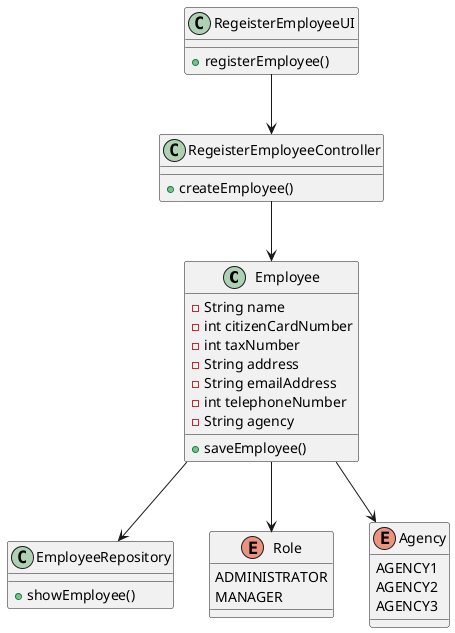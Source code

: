 @startuml

@startuml

class Employee {
    - String name
    - int citizenCardNumber
    - int taxNumber
    - String address
    - String emailAddress
    - int telephoneNumber
    - String agency
    + saveEmployee()

}

class RegeisterEmployeeUI {
    + registerEmployee()

}

class RegeisterEmployeeController {
    + createEmployee()
}

class EmployeeRepository {
    + showEmployee()

}

Enum Role {

    ADMINISTRATOR
    MANAGER
}

Enum Agency {

    AGENCY1
    AGENCY2
    AGENCY3
}

RegeisterEmployeeUI --> RegeisterEmployeeController
RegeisterEmployeeController --> Employee
Employee --> Role
Employee --> Agency
Employee --> EmployeeRepository


@enduml